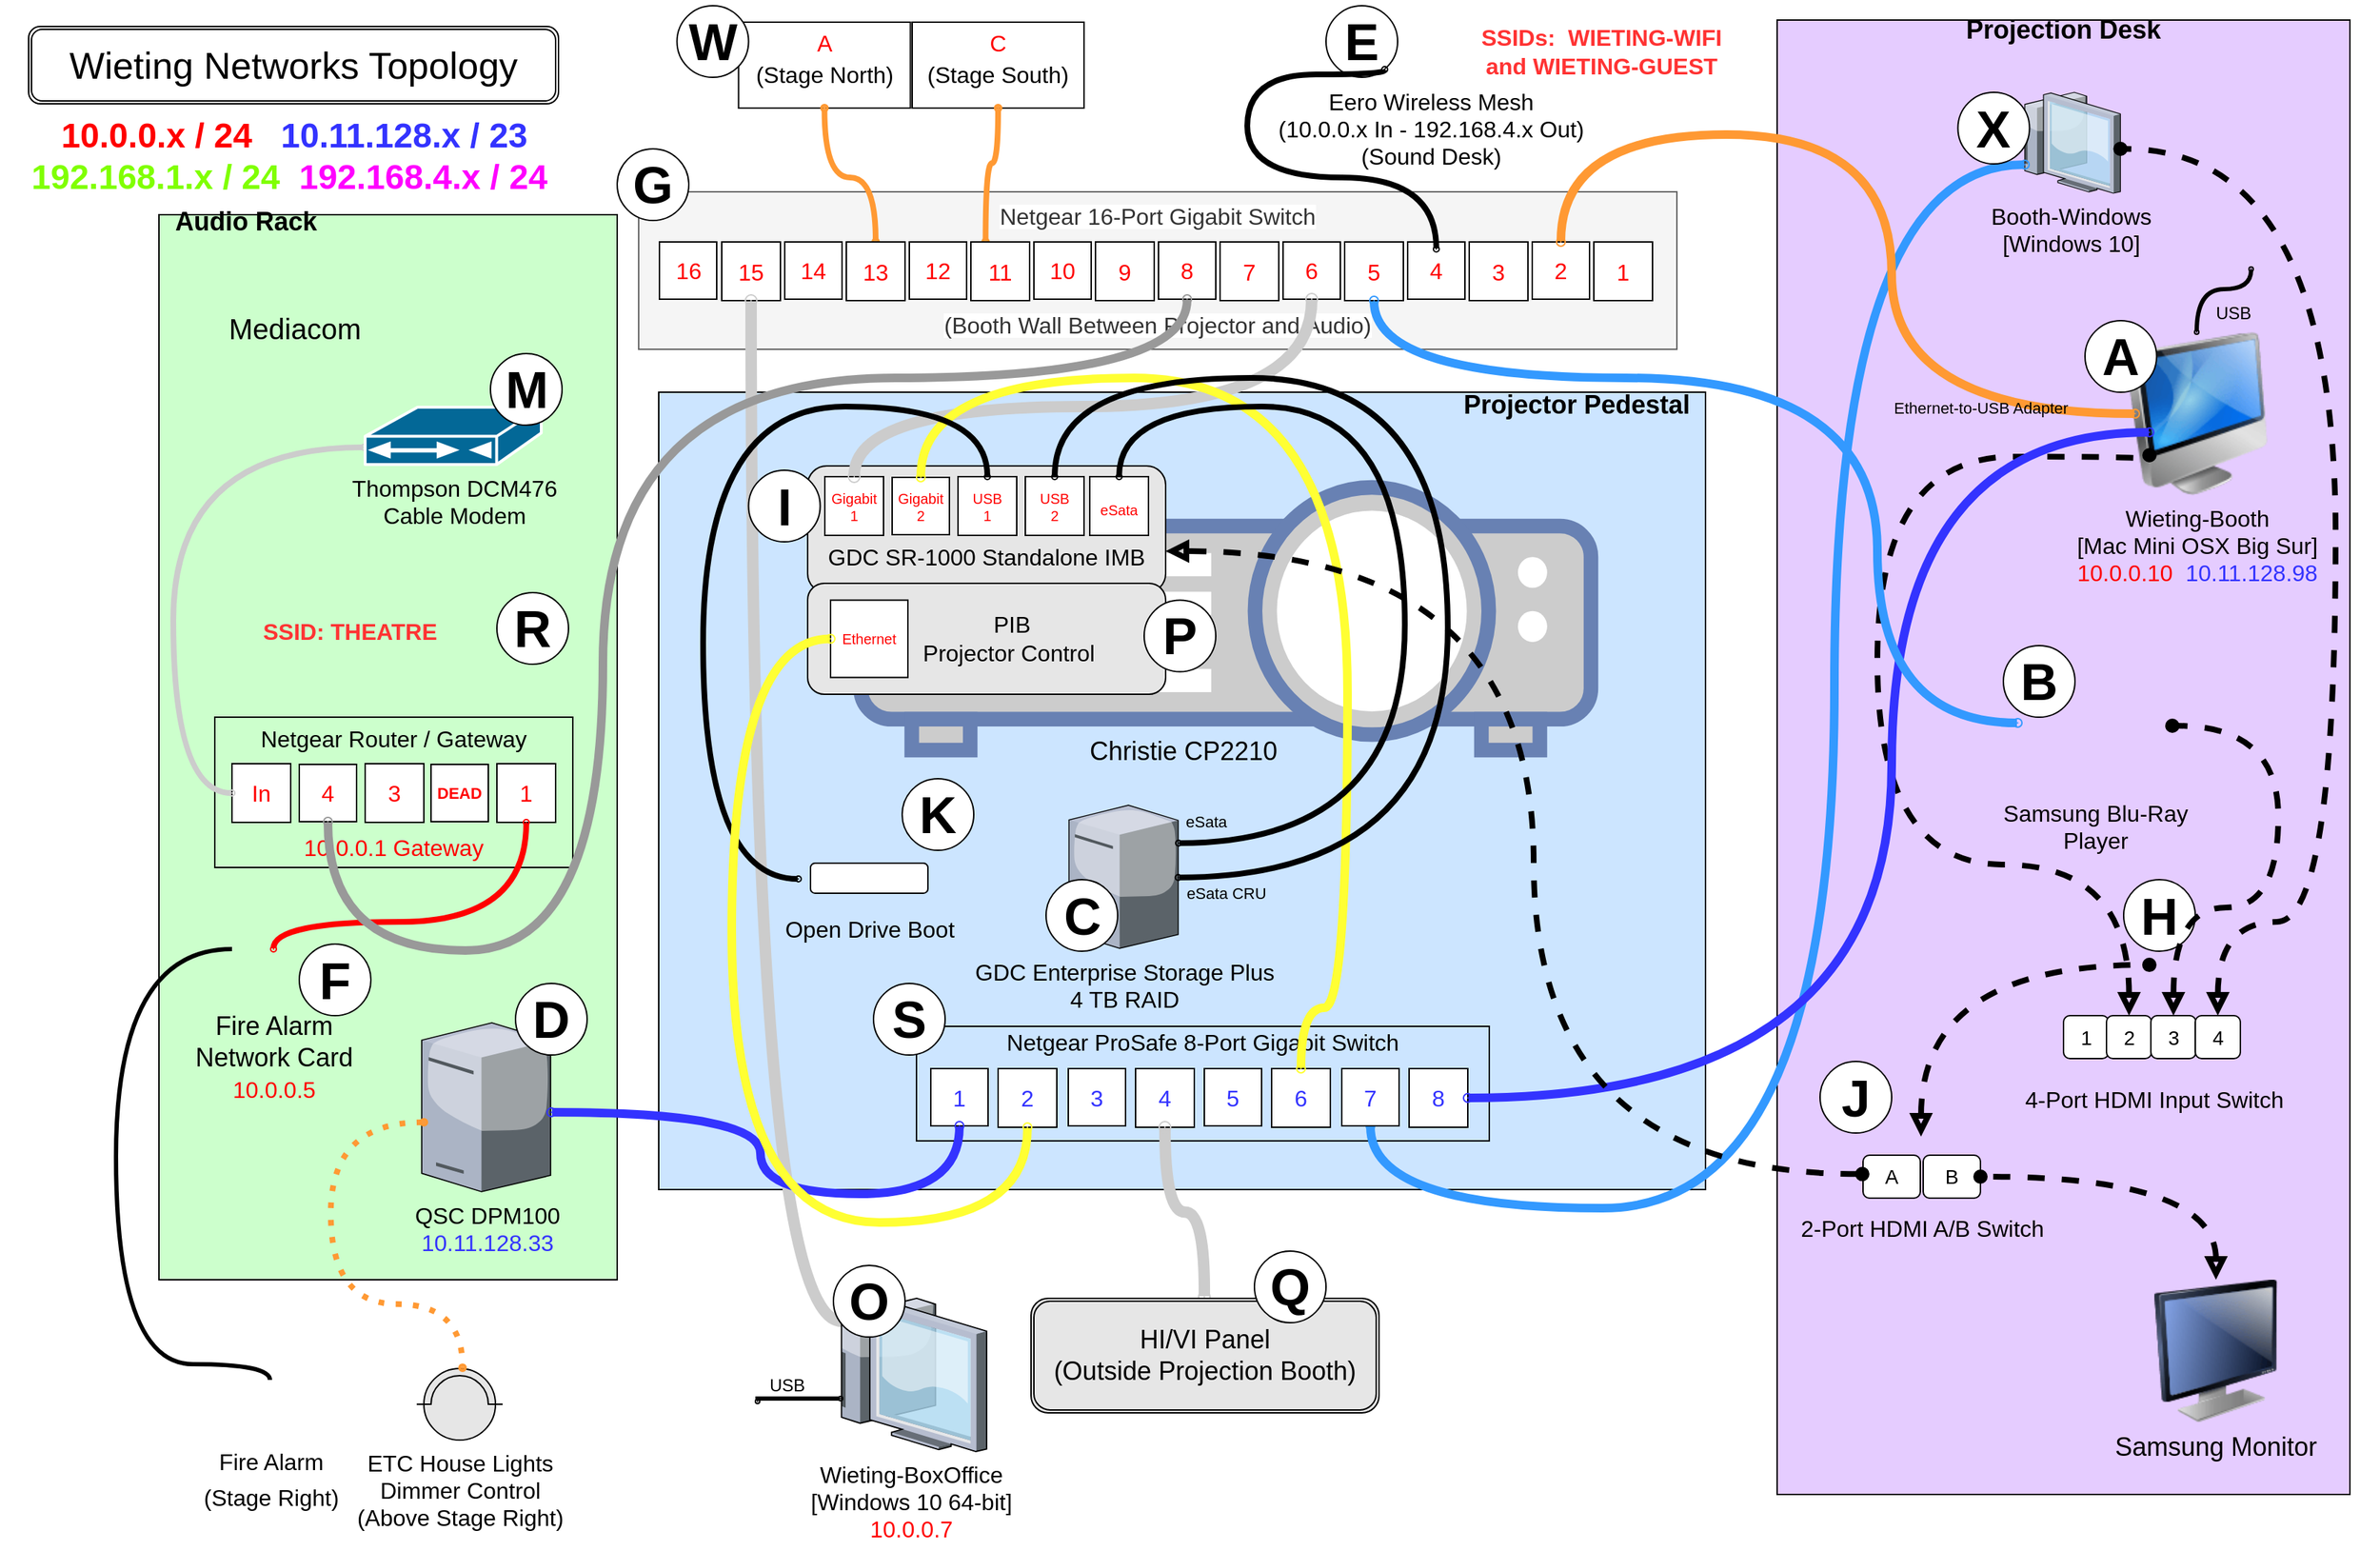 <mxfile version="12.4.2" type="device" pages="1"><diagram name="Page-1" id="822b0af5-4adb-64df-f703-e8dfc1f81529"><mxGraphModel dx="364" dy="279" grid="1" gridSize="10" guides="1" tooltips="1" connect="1" arrows="0" fold="1" page="1" pageScale="1" pageWidth="1700" pageHeight="1100" background="#ffffff" math="0" shadow="0"><root><mxCell id="0"/><mxCell id="1" parent="0"/><mxCell id="6fv-lt0f8RNaYXscr7Qo-129" value="&lt;font style=&quot;font-size: 18px&quot;&gt;&lt;b&gt;&amp;nbsp; Audio Rack&lt;br&gt;&lt;br&gt;&lt;br&gt;&lt;br&gt;&lt;br&gt;&lt;br&gt;&lt;br&gt;&lt;br&gt;&lt;br&gt;&lt;br&gt;&lt;br&gt;&lt;br&gt;&lt;br&gt;&lt;br&gt;&lt;br&gt;&lt;br&gt;&lt;br&gt;&lt;br&gt;&lt;br&gt;&lt;br&gt;&lt;br&gt;&lt;br&gt;&lt;br&gt;&lt;br&gt;&lt;br&gt;&lt;br&gt;&lt;br&gt;&lt;br&gt;&lt;br&gt;&lt;br&gt;&lt;br&gt;&lt;br&gt;&lt;br&gt;&lt;br&gt;&lt;/b&gt;&lt;/font&gt;&lt;div style=&quot;font-size: 18px&quot;&gt;&lt;br&gt;&lt;/div&gt;" style="rounded=0;whiteSpace=wrap;html=1;labelBackgroundColor=none;fillColor=#CCFFCC;align=left;" parent="1" vertex="1"><mxGeometry x="150" y="156" width="320" height="744" as="geometry"/></mxCell><mxCell id="6fv-lt0f8RNaYXscr7Qo-126" value="&lt;div&gt;&lt;b style=&quot;font-size: 18px&quot;&gt;Projection Desk&lt;/b&gt;&lt;/div&gt;&lt;div&gt;&lt;b style=&quot;font-size: 18px&quot;&gt;&lt;br&gt;&lt;/b&gt;&lt;/div&gt;&lt;div&gt;&lt;b style=&quot;font-size: 18px&quot;&gt;&lt;br&gt;&lt;/b&gt;&lt;/div&gt;&lt;div&gt;&lt;b style=&quot;font-size: 18px&quot;&gt;&lt;br&gt;&lt;/b&gt;&lt;/div&gt;&lt;div&gt;&lt;b style=&quot;font-size: 18px&quot;&gt;&lt;br&gt;&lt;/b&gt;&lt;/div&gt;&lt;div&gt;&lt;b style=&quot;font-size: 18px&quot;&gt;&lt;br&gt;&lt;/b&gt;&lt;/div&gt;&lt;div&gt;&lt;b style=&quot;font-size: 18px&quot;&gt;&lt;br&gt;&lt;/b&gt;&lt;/div&gt;&lt;div&gt;&lt;b style=&quot;font-size: 18px&quot;&gt;&lt;br&gt;&lt;/b&gt;&lt;/div&gt;&lt;div&gt;&lt;b style=&quot;font-size: 18px&quot;&gt;&lt;br&gt;&lt;/b&gt;&lt;/div&gt;&lt;div&gt;&lt;b style=&quot;font-size: 18px&quot;&gt;&lt;br&gt;&lt;/b&gt;&lt;/div&gt;&lt;div&gt;&lt;b style=&quot;font-size: 18px&quot;&gt;&lt;br&gt;&lt;/b&gt;&lt;/div&gt;&lt;div&gt;&lt;b style=&quot;font-size: 18px&quot;&gt;&lt;br&gt;&lt;/b&gt;&lt;/div&gt;&lt;div&gt;&lt;b style=&quot;font-size: 18px&quot;&gt;&lt;br&gt;&lt;/b&gt;&lt;/div&gt;&lt;div&gt;&lt;b style=&quot;font-size: 18px&quot;&gt;&lt;br&gt;&lt;/b&gt;&lt;/div&gt;&lt;div&gt;&lt;b style=&quot;font-size: 18px&quot;&gt;&lt;br&gt;&lt;/b&gt;&lt;/div&gt;&lt;div&gt;&lt;b style=&quot;font-size: 18px&quot;&gt;&lt;br&gt;&lt;/b&gt;&lt;/div&gt;&lt;div&gt;&lt;b style=&quot;font-size: 18px&quot;&gt;&lt;br&gt;&lt;/b&gt;&lt;/div&gt;&lt;div&gt;&lt;b style=&quot;font-size: 18px&quot;&gt;&lt;br&gt;&lt;/b&gt;&lt;/div&gt;&lt;div&gt;&lt;b style=&quot;font-size: 18px&quot;&gt;&lt;br&gt;&lt;/b&gt;&lt;/div&gt;&lt;div&gt;&lt;b style=&quot;font-size: 18px&quot;&gt;&lt;br&gt;&lt;/b&gt;&lt;/div&gt;&lt;div&gt;&lt;b style=&quot;font-size: 18px&quot;&gt;&lt;br&gt;&lt;/b&gt;&lt;/div&gt;&lt;div&gt;&lt;b style=&quot;font-size: 18px&quot;&gt;&lt;br&gt;&lt;/b&gt;&lt;/div&gt;&lt;div&gt;&lt;b style=&quot;font-size: 18px&quot;&gt;&lt;br&gt;&lt;/b&gt;&lt;/div&gt;&lt;div&gt;&lt;b style=&quot;font-size: 18px&quot;&gt;&lt;br&gt;&lt;/b&gt;&lt;/div&gt;&lt;div&gt;&lt;b style=&quot;font-size: 18px&quot;&gt;&lt;br&gt;&lt;/b&gt;&lt;/div&gt;&lt;div&gt;&lt;b style=&quot;font-size: 18px&quot;&gt;&lt;br&gt;&lt;/b&gt;&lt;/div&gt;&lt;div&gt;&lt;b style=&quot;font-size: 18px&quot;&gt;&lt;br&gt;&lt;/b&gt;&lt;/div&gt;&lt;div&gt;&lt;b style=&quot;font-size: 18px&quot;&gt;&lt;br&gt;&lt;/b&gt;&lt;/div&gt;&lt;div&gt;&lt;b style=&quot;font-size: 18px&quot;&gt;&lt;br&gt;&lt;/b&gt;&lt;/div&gt;&lt;div&gt;&lt;b style=&quot;font-size: 18px&quot;&gt;&lt;br&gt;&lt;/b&gt;&lt;/div&gt;&lt;div&gt;&lt;b style=&quot;font-size: 18px&quot;&gt;&lt;br&gt;&lt;/b&gt;&lt;/div&gt;&lt;div&gt;&lt;b style=&quot;font-size: 18px&quot;&gt;&lt;br&gt;&lt;/b&gt;&lt;/div&gt;&lt;div&gt;&lt;br&gt;&lt;/div&gt;&lt;div&gt;&lt;br&gt;&lt;/div&gt;&lt;div&gt;&lt;br&gt;&lt;/div&gt;&lt;div&gt;&lt;br&gt;&lt;/div&gt;&lt;div&gt;&lt;br&gt;&lt;/div&gt;&lt;div&gt;&lt;br&gt;&lt;/div&gt;&lt;div&gt;&lt;br&gt;&lt;/div&gt;&lt;div&gt;&lt;br&gt;&lt;/div&gt;&lt;div&gt;&lt;br&gt;&lt;/div&gt;&lt;div&gt;&lt;br&gt;&lt;/div&gt;&lt;div&gt;&lt;br&gt;&lt;/div&gt;&lt;div&gt;&lt;br&gt;&lt;/div&gt;&lt;div&gt;&lt;br&gt;&lt;/div&gt;&lt;div&gt;&lt;br&gt;&lt;/div&gt;&lt;div&gt;&lt;br&gt;&lt;/div&gt;&lt;div&gt;&lt;br&gt;&lt;/div&gt;&lt;div&gt;&lt;br&gt;&lt;/div&gt;&lt;div&gt;&lt;br&gt;&lt;/div&gt;&lt;div&gt;&lt;br&gt;&lt;/div&gt;&lt;div&gt;&lt;br&gt;&lt;/div&gt;&lt;div&gt;&lt;br&gt;&lt;/div&gt;&lt;div&gt;&lt;br&gt;&lt;/div&gt;&lt;div&gt;&lt;br&gt;&lt;/div&gt;&lt;div&gt;&lt;br&gt;&lt;/div&gt;" style="rounded=0;whiteSpace=wrap;html=1;fillColor=#E5CCFF;align=center;" parent="1" vertex="1"><mxGeometry x="1280" y="20" width="400" height="1030" as="geometry"/></mxCell><mxCell id="6fv-lt0f8RNaYXscr7Qo-125" value="&lt;font style=&quot;font-size: 18px&quot;&gt;&lt;b&gt;&amp;nbsp; &amp;nbsp; &amp;nbsp; &amp;nbsp; &amp;nbsp; &amp;nbsp; &amp;nbsp; &amp;nbsp; &amp;nbsp; &amp;nbsp; &amp;nbsp; &amp;nbsp; &amp;nbsp; &amp;nbsp; &amp;nbsp; &amp;nbsp; &amp;nbsp; &amp;nbsp; &amp;nbsp; &amp;nbsp; &amp;nbsp; &amp;nbsp; &amp;nbsp; &amp;nbsp; &amp;nbsp; &amp;nbsp; &amp;nbsp; &amp;nbsp; &amp;nbsp; &amp;nbsp; &amp;nbsp; &amp;nbsp; &amp;nbsp; &amp;nbsp; &amp;nbsp; &amp;nbsp; &amp;nbsp; &amp;nbsp; &amp;nbsp; &amp;nbsp; &amp;nbsp; &amp;nbsp; &amp;nbsp; &amp;nbsp; &amp;nbsp; &amp;nbsp; &amp;nbsp; &amp;nbsp; &amp;nbsp; &amp;nbsp; &amp;nbsp; &amp;nbsp; &amp;nbsp; &amp;nbsp; &amp;nbsp; &amp;nbsp; Projector Pedestal&lt;br&gt;&lt;br&gt;&lt;br&gt;&lt;br&gt;&lt;br&gt;&lt;br&gt;&lt;br&gt;&lt;br&gt;&lt;br&gt;&lt;br&gt;&lt;br&gt;&lt;br&gt;&lt;br&gt;&lt;br&gt;&lt;br&gt;&lt;br&gt;&lt;br&gt;&lt;br&gt;&lt;br&gt;&lt;br&gt;&lt;br&gt;&lt;br&gt;&lt;br&gt;&lt;br&gt;&lt;br&gt;&lt;/b&gt;&lt;br&gt;&lt;/font&gt;" style="rounded=0;whiteSpace=wrap;html=1;align=left;fillColor=#CCE5FF;" parent="1" vertex="1"><mxGeometry x="499" y="280" width="731" height="557" as="geometry"/></mxCell><mxCell id="4" value="&lt;div&gt;Booth-Windows&lt;/div&gt;&lt;div&gt;[Windows 10]&lt;/div&gt;&lt;div&gt;&lt;br&gt;&lt;/div&gt;" style="verticalLabelPosition=bottom;aspect=fixed;html=1;verticalAlign=top;strokeColor=none;shape=mxgraph.citrix.thin_client;fontSize=16;" parent="1" vertex="1"><mxGeometry x="1449.25" y="70.5" width="70.5" height="70.5" as="geometry"/></mxCell><mxCell id="11" value="GDC Enterprise Storage Plus&lt;br&gt;4 TB RAID&lt;br&gt;&lt;div&gt;&lt;br&gt;&lt;/div&gt;" style="verticalLabelPosition=bottom;aspect=fixed;html=1;verticalAlign=top;strokeColor=none;shape=mxgraph.citrix.tower_server;fontSize=16;" parent="1" vertex="1"><mxGeometry x="785.5" y="568.5" width="76.27" height="100" as="geometry"/></mxCell><mxCell id="13" value="&lt;span&gt;QSC DPM100&lt;br&gt;&lt;/span&gt;&lt;div&gt;&lt;div&gt;&lt;font color=&quot;#3333ff&quot;&gt;10.11.128.33&lt;/font&gt;&lt;/div&gt;&lt;/div&gt;" style="verticalLabelPosition=bottom;aspect=fixed;html=1;verticalAlign=top;strokeColor=none;shape=mxgraph.citrix.tower_server;fontSize=16;" parent="1" vertex="1"><mxGeometry x="333.5" y="720.5" width="90" height="118" as="geometry"/></mxCell><mxCell id="15" value="&lt;font color=&quot;#000000&quot; style=&quot;font-size: 18px;&quot;&gt;Christie CP2210&amp;nbsp; &amp;nbsp; &amp;nbsp; &amp;nbsp; &amp;nbsp; &amp;nbsp;&amp;nbsp;&lt;br style=&quot;font-size: 18px;&quot;&gt;&lt;/font&gt;" style="fontColor=#0066CC;verticalAlign=top;verticalLabelPosition=bottom;labelPosition=center;align=center;html=1;fillColor=#CCCCCC;strokeColor=#6881B3;gradientColor=none;gradientDirection=north;strokeWidth=2;shape=mxgraph.networks.video_projector;spacing=-14;fontSize=18;" parent="1" vertex="1"><mxGeometry x="640" y="346.5" width="510" height="183.5" as="geometry"/></mxCell><mxCell id="16" value="Wieting-Booth&lt;div&gt;[Mac Mini OSX Big Sur]&lt;/div&gt;&lt;div&gt;&lt;font color=&quot;#ff0000&quot;&gt;10.0.0.10 &amp;nbsp;&lt;/font&gt;&lt;font color=&quot;#3333ff&quot;&gt;10.11.128.98&lt;/font&gt;&lt;/div&gt;" style="image;html=1;labelBackgroundColor=none;image=img/lib/clip_art/computers/iMac_128x128.png;fontSize=16;" parent="1" vertex="1"><mxGeometry x="1488" y="238" width="170" height="114" as="geometry"/></mxCell><mxCell id="19" value="&lt;span style=&quot;background-color: rgb(255 , 255 , 255)&quot;&gt;Netgear 16-Port Gigabit Switch&lt;/span&gt;&lt;div&gt;&lt;span style=&quot;background-color: rgb(255 , 255 , 255)&quot;&gt;&lt;br&gt;&lt;/span&gt;&lt;/div&gt;&lt;div&gt;&lt;span style=&quot;background-color: rgb(255 , 255 , 255)&quot;&gt;&lt;br&gt;&lt;/span&gt;&lt;/div&gt;&lt;div&gt;&lt;span style=&quot;background-color: rgb(255 , 255 , 255)&quot;&gt;&lt;br&gt;&lt;/span&gt;&lt;/div&gt;&lt;div&gt;&lt;span style=&quot;background-color: rgb(255 , 255 , 255)&quot;&gt;(Booth Wall Between Projector and Audio)&lt;/span&gt;&lt;br&gt;&lt;/div&gt;" style="rounded=0;whiteSpace=wrap;html=1;fontSize=16;fillColor=#f5f5f5;strokeColor=#666666;fontColor=#333333;" parent="1" vertex="1"><mxGeometry x="485" y="140" width="725" height="110" as="geometry"/></mxCell><mxCell id="20" value="16" style="whiteSpace=wrap;html=1;aspect=fixed;fontSize=16;fontColor=#FF0000;" parent="1" vertex="1"><mxGeometry x="499.5" y="175" width="40" height="40" as="geometry"/></mxCell><mxCell id="21" value="15" style="whiteSpace=wrap;html=1;aspect=fixed;fontSize=16;fontColor=#FF0000;" parent="1" vertex="1"><mxGeometry x="543" y="175.0" width="41" height="41" as="geometry"/></mxCell><mxCell id="22" style="edgeStyle=orthogonalEdgeStyle;rounded=0;html=1;exitX=0.5;exitY=1;entryX=0.5;entryY=1;jettySize=auto;orthogonalLoop=1;fontSize=16;fontColor=#FF0000;" parent="1" source="21" target="21" edge="1"><mxGeometry relative="1" as="geometry"/></mxCell><mxCell id="25" style="edgeStyle=orthogonalEdgeStyle;rounded=0;html=1;exitX=0.5;exitY=1;entryX=0.5;entryY=1;jettySize=auto;orthogonalLoop=1;fontSize=16;fontColor=#FF0000;" parent="1" source="24" target="24" edge="1"><mxGeometry relative="1" as="geometry"/></mxCell><mxCell id="119" style="edgeStyle=orthogonalEdgeStyle;curved=1;rounded=0;html=1;exitX=0.5;exitY=1;entryX=0.645;entryY=0.14;entryPerimeter=0;startArrow=oval;startFill=1;startSize=1;endArrow=oval;endFill=1;endSize=1;jettySize=auto;orthogonalLoop=1;strokeWidth=8;fontSize=26;fontColor=#FF0000;exitDx=0;exitDy=0;entryDx=0;entryDy=0;strokeColor=#CCCCCC;" parent="1" source="21" target="78" edge="1"><mxGeometry relative="1" as="geometry"><Array as="points"><mxPoint x="564" y="929"/></Array></mxGeometry></mxCell><mxCell id="28" style="edgeStyle=orthogonalEdgeStyle;rounded=0;html=1;exitX=0.5;exitY=1;entryX=0.5;entryY=1;jettySize=auto;orthogonalLoop=1;fontSize=16;fontColor=#FF0000;" parent="1" source="27" target="27" edge="1"><mxGeometry relative="1" as="geometry"/></mxCell><mxCell id="29" value="10" style="whiteSpace=wrap;html=1;aspect=fixed;fontSize=16;fontColor=#FF0000;" parent="1" vertex="1"><mxGeometry x="761" y="175.0" width="40" height="40" as="geometry"/></mxCell><mxCell id="31" style="edgeStyle=orthogonalEdgeStyle;rounded=0;html=1;exitX=0.5;exitY=1;entryX=0.5;entryY=1;jettySize=auto;orthogonalLoop=1;fontSize=16;fontColor=#FF0000;" parent="1" source="30" target="30" edge="1"><mxGeometry relative="1" as="geometry"/></mxCell><mxCell id="32" value="&lt;br&gt;Netgear ProSafe 8-Port Gigabit Switch&lt;div&gt;&lt;br&gt;&lt;/div&gt;&lt;div&gt;&lt;br&gt;&lt;/div&gt;&lt;div&gt;&lt;br&gt;&lt;/div&gt;&lt;div&gt;&lt;br&gt;&lt;/div&gt;" style="rounded=0;whiteSpace=wrap;html=1;fontSize=16;fillColor=none;" parent="1" vertex="1"><mxGeometry x="679" y="723" width="400" height="80" as="geometry"/></mxCell><mxCell id="33" value="1" style="whiteSpace=wrap;html=1;aspect=fixed;fontSize=16;fontColor=#3333FF;" parent="1" vertex="1"><mxGeometry x="689" y="752.5" width="40" height="40" as="geometry"/></mxCell><mxCell id="34" value="2" style="whiteSpace=wrap;html=1;aspect=fixed;fontSize=16;fontColor=#3333FF;" parent="1" vertex="1"><mxGeometry x="736" y="752.5" width="41" height="41" as="geometry"/></mxCell><mxCell id="35" style="edgeStyle=orthogonalEdgeStyle;rounded=0;html=1;exitX=0.5;exitY=1;entryX=0.5;entryY=1;jettySize=auto;orthogonalLoop=1;fontSize=16;fontColor=#3333FF;" parent="1" source="34" target="34" edge="1"><mxGeometry relative="1" as="geometry"/></mxCell><mxCell id="113" style="edgeStyle=orthogonalEdgeStyle;rounded=0;jumpStyle=gap;jumpSize=7;html=1;exitX=0.5;exitY=1;startArrow=oval;startFill=1;startSize=1;endArrow=oval;endFill=1;endSize=1;jettySize=auto;orthogonalLoop=1;strokeWidth=6;fontSize=26;fontColor=#FF0000;exitDx=0;exitDy=0;strokeColor=#3399FF;entryX=0.053;entryY=0.716;entryDx=0;entryDy=0;entryPerimeter=0;curved=1;" parent="1" source="42" target="4" edge="1"><mxGeometry relative="1" as="geometry"><Array as="points"><mxPoint x="996" y="850"/><mxPoint x="1320" y="850"/><mxPoint x="1320" y="121"/></Array><mxPoint x="1260" y="910" as="targetPoint"/></mxGeometry></mxCell><mxCell id="36" value="3" style="whiteSpace=wrap;html=1;aspect=fixed;fontSize=16;fontColor=#3333FF;" parent="1" vertex="1"><mxGeometry x="785" y="752.5" width="40" height="40" as="geometry"/></mxCell><mxCell id="37" value="4" style="whiteSpace=wrap;html=1;aspect=fixed;fontSize=16;fontColor=#3333FF;" parent="1" vertex="1"><mxGeometry x="832" y="752.5" width="41" height="41" as="geometry"/></mxCell><mxCell id="38" style="edgeStyle=orthogonalEdgeStyle;rounded=0;html=1;exitX=0.5;exitY=1;entryX=0.5;entryY=1;jettySize=auto;orthogonalLoop=1;fontSize=16;fontColor=#3333FF;" parent="1" source="37" target="37" edge="1"><mxGeometry relative="1" as="geometry"/></mxCell><mxCell id="39" value="5" style="whiteSpace=wrap;html=1;aspect=fixed;fontSize=16;fontColor=#3333FF;" parent="1" vertex="1"><mxGeometry x="880" y="752.5" width="40" height="40" as="geometry"/></mxCell><mxCell id="40" value="6" style="whiteSpace=wrap;html=1;aspect=fixed;fontSize=16;fontColor=#3333FF;" parent="1" vertex="1"><mxGeometry x="927" y="752.5" width="41" height="41" as="geometry"/></mxCell><mxCell id="41" style="edgeStyle=orthogonalEdgeStyle;rounded=0;html=1;exitX=0.5;exitY=1;entryX=0.5;entryY=1;jettySize=auto;orthogonalLoop=1;fontSize=16;fontColor=#3333FF;" parent="1" source="40" target="40" edge="1"><mxGeometry relative="1" as="geometry"/></mxCell><mxCell id="42" value="7" style="whiteSpace=wrap;html=1;aspect=fixed;fontSize=16;fontColor=#3333FF;" parent="1" vertex="1"><mxGeometry x="976" y="752.5" width="40" height="40" as="geometry"/></mxCell><mxCell id="43" value="8" style="whiteSpace=wrap;html=1;aspect=fixed;fontSize=16;fontColor=#3333FF;" parent="1" vertex="1"><mxGeometry x="1023" y="752.5" width="41" height="41" as="geometry"/></mxCell><mxCell id="44" style="edgeStyle=orthogonalEdgeStyle;rounded=0;html=1;exitX=0.5;exitY=1;entryX=0.5;entryY=1;jettySize=auto;orthogonalLoop=1;fontSize=16;fontColor=#3333FF;" parent="1" source="43" target="43" edge="1"><mxGeometry relative="1" as="geometry"/></mxCell><mxCell id="111" style="edgeStyle=orthogonalEdgeStyle;curved=1;rounded=0;jumpStyle=gap;jumpSize=7;html=1;exitX=1.006;exitY=0.53;startArrow=oval;startFill=1;startSize=1;endArrow=oval;endFill=1;endSize=1;jettySize=auto;orthogonalLoop=1;strokeColor=#3333FF;strokeWidth=6;fontSize=26;fontColor=#FF0000;exitDx=0;exitDy=0;exitPerimeter=0;entryX=0.5;entryY=1;entryDx=0;entryDy=0;" parent="1" source="13" target="33" edge="1"><mxGeometry relative="1" as="geometry"><Array as="points"><mxPoint x="570" y="783"/><mxPoint x="570" y="840"/><mxPoint x="709" y="840"/></Array><mxPoint x="890" y="769" as="targetPoint"/></mxGeometry></mxCell><mxCell id="73" value="" style="shape=image;html=1;verticalAlign=top;verticalLabelPosition=bottom;labelBackgroundColor=#ffffff;imageAspect=0;aspect=fixed;image=https://cdn3.iconfinder.com/data/icons/iconic-1/32/bolt-128.png;fontSize=16;rotation=90;" parent="1" vertex="1"><mxGeometry x="272" y="250" width="53" height="53" as="geometry"/></mxCell><mxCell id="75" value="Mediacom" style="text;html=1;strokeColor=none;fillColor=none;align=center;verticalAlign=middle;whiteSpace=wrap;rounded=0;fontSize=20;" parent="1" vertex="1"><mxGeometry x="196" y="216" width="98" height="37" as="geometry"/></mxCell><mxCell id="76" value="Wieting Networks Topology" style="shape=ext;double=1;rounded=1;whiteSpace=wrap;html=1;fontSize=26;" parent="1" vertex="1"><mxGeometry x="59" y="24.5" width="370" height="54" as="geometry"/></mxCell><mxCell id="77" value="&lt;font color=&quot;#ff0000&quot;&gt;10.0.0.x / 24&amp;nbsp; &amp;nbsp;&lt;/font&gt;&lt;span style=&quot;color: rgb(51 , 51 , 255)&quot;&gt;10.11.128.x / 23&lt;br&gt;&lt;/span&gt;&lt;font color=&quot;#80ff00&quot;&gt;192.168.1.x / 24&lt;/font&gt;&lt;font color=&quot;#ff0000&quot;&gt;&amp;nbsp; &lt;/font&gt;&lt;font color=&quot;#ff00ff&quot;&gt;192.168.4.x / 24&lt;/font&gt;&lt;font color=&quot;#ff0000&quot;&gt;&amp;nbsp;&lt;br&gt;&lt;/font&gt;" style="text;strokeColor=none;fillColor=none;html=1;fontSize=24;fontStyle=1;verticalAlign=middle;align=center;" parent="1" vertex="1"><mxGeometry x="39" y="95" width="410" height="40" as="geometry"/></mxCell><mxCell id="78" value="&lt;div&gt;Wieting-BoxOffice&lt;/div&gt;&lt;div&gt;[Windows 10 64-bit]&lt;/div&gt;&lt;div&gt;&lt;font color=&quot;#ff0000&quot; style=&quot;font-size: 16px&quot;&gt;10.0.0.7&lt;/font&gt;&lt;/div&gt;" style="verticalLabelPosition=bottom;aspect=fixed;html=1;verticalAlign=top;strokeColor=none;shape=mxgraph.citrix.thin_client;fontSize=16;" parent="1" vertex="1"><mxGeometry x="621" y="913" width="107" height="107" as="geometry"/></mxCell><mxCell id="79" value="" style="shape=image;html=1;verticalAlign=top;verticalLabelPosition=bottom;labelBackgroundColor=#ffffff;imageAspect=0;aspect=fixed;image=https://cdn2.iconfinder.com/data/icons/pittogrammi/142/07-128.png;fontSize=26;fontColor=#FF0000;" parent="1" vertex="1"><mxGeometry x="473.75" y="940" width="94" height="94" as="geometry"/></mxCell><mxCell id="80" value="&lt;font color=&quot;#000000&quot;&gt;&lt;span style=&quot;font-size: 16px&quot;&gt;Open Drive Boot&lt;/span&gt;&lt;/font&gt;" style="shape=image;html=1;verticalAlign=top;verticalLabelPosition=bottom;labelBackgroundColor=none;imageAspect=0;aspect=fixed;image=https://cdn1.iconfinder.com/data/icons/Momentum_MatteEntireSet/32/network-hub.png;fontSize=26;fontColor=#FF0000;spacingTop=-15;" parent="1" vertex="1"><mxGeometry x="596.5" y="545.76" width="99" height="99" as="geometry"/></mxCell><mxCell id="81" style="edgeStyle=orthogonalEdgeStyle;rounded=0;html=1;exitX=0.5;exitY=1;entryX=0.5;entryY=1;jettySize=auto;orthogonalLoop=1;fontSize=26;fontColor=#FF0000;" parent="1" source="80" target="80" edge="1"><mxGeometry relative="1" as="geometry"/></mxCell><mxCell id="86" value="&lt;font style=&quot;font-size: 16px&quot;&gt;A&lt;/font&gt;&lt;div style=&quot;font-size: 16px&quot;&gt;&lt;font color=&quot;#000000&quot; style=&quot;font-size: 16px&quot;&gt;(Stage North)&lt;br&gt;&lt;br&gt;&lt;/font&gt;&lt;/div&gt;" style="rounded=0;whiteSpace=wrap;html=1;fontSize=26;fontColor=#FF0000;" parent="1" vertex="1"><mxGeometry x="554.75" y="21.5" width="120" height="60" as="geometry"/></mxCell><mxCell id="88" value="&lt;span style=&quot;font-size: 16px&quot;&gt;C&lt;/span&gt;&lt;br&gt;&lt;div style=&quot;font-size: 16px&quot;&gt;&lt;font color=&quot;#000000&quot; style=&quot;font-size: 16px&quot;&gt;(Stage South)&lt;br&gt;&lt;br&gt;&lt;/font&gt;&lt;/div&gt;" style="rounded=0;whiteSpace=wrap;html=1;fontSize=26;fontColor=#FF0000;" parent="1" vertex="1"><mxGeometry x="676" y="21.5" width="120" height="60" as="geometry"/></mxCell><mxCell id="97" style="edgeStyle=orthogonalEdgeStyle;curved=1;rounded=0;html=1;entryX=0.5;entryY=0;jettySize=auto;orthogonalLoop=1;fontSize=26;fontColor=#FF0000;strokeWidth=4;startArrow=oval;startFill=1;endArrow=oval;endFill=1;endSize=2;startSize=2;exitX=0.5;exitY=1;entryDx=0;entryDy=0;strokeColor=#FF9933;" parent="1" source="86" target="24" edge="1"><mxGeometry relative="1" as="geometry"><mxPoint x="200" y="730" as="sourcePoint"/><Array as="points"><mxPoint x="615" y="130"/><mxPoint x="651" y="130"/></Array></mxGeometry></mxCell><mxCell id="58" value="&lt;div&gt;Netgear Router / Gateway&lt;br&gt;&lt;br&gt;&lt;/div&gt;&lt;div&gt;&lt;br&gt;&lt;/div&gt;&lt;div&gt;&lt;br&gt;&lt;/div&gt;&lt;div&gt;&lt;font color=&quot;#ff0000&quot;&gt;10.0.0.1 Gateway&lt;/font&gt;&lt;/div&gt;" style="rounded=0;whiteSpace=wrap;html=1;fontSize=16;fillColor=none;" parent="1" vertex="1"><mxGeometry x="189" y="507" width="250" height="105" as="geometry"/></mxCell><mxCell id="61" style="edgeStyle=orthogonalEdgeStyle;rounded=0;html=1;exitX=0.5;exitY=1;entryX=0.5;entryY=1;jettySize=auto;orthogonalLoop=1;fontSize=16;fontColor=#FF0000;" parent="1" edge="1"><mxGeometry relative="1" as="geometry"><mxPoint x="288.143" y="580.143" as="sourcePoint"/><mxPoint x="288.143" y="580.143" as="targetPoint"/></mxGeometry></mxCell><mxCell id="63" value="In" style="whiteSpace=wrap;html=1;aspect=fixed;fontSize=16;fontColor=#FF0000;" parent="1" vertex="1"><mxGeometry x="201" y="539.5" width="41" height="41" as="geometry"/></mxCell><mxCell id="64" style="edgeStyle=orthogonalEdgeStyle;rounded=0;html=1;exitX=0.5;exitY=1;entryX=0.5;entryY=1;jettySize=auto;orthogonalLoop=1;fontSize=16;fontColor=#FF0000;" parent="1" source="63" target="63" edge="1"><mxGeometry relative="1" as="geometry"/></mxCell><mxCell id="65" value="4" style="whiteSpace=wrap;html=1;aspect=fixed;fontSize=16;fontColor=#FF0000;" parent="1" vertex="1"><mxGeometry x="248" y="540" width="40" height="40" as="geometry"/></mxCell><mxCell id="66" value="3" style="whiteSpace=wrap;html=1;aspect=fixed;fontSize=16;fontColor=#FF0000;" parent="1" vertex="1"><mxGeometry x="294" y="539.5" width="41" height="41" as="geometry"/></mxCell><mxCell id="67" style="edgeStyle=orthogonalEdgeStyle;rounded=0;html=1;exitX=0.5;exitY=1;entryX=0.5;entryY=1;jettySize=auto;orthogonalLoop=1;fontSize=16;fontColor=#FF0000;" parent="1" source="66" target="66" edge="1"><mxGeometry relative="1" as="geometry"/></mxCell><mxCell id="68" value="DEAD" style="whiteSpace=wrap;html=1;aspect=fixed;fontSize=11;fontColor=#FF0000;fontStyle=1" parent="1" vertex="1"><mxGeometry x="340" y="540" width="40" height="40" as="geometry"/></mxCell><mxCell id="69" value="1" style="whiteSpace=wrap;html=1;aspect=fixed;fontSize=16;fontColor=#FF0000;" parent="1" vertex="1"><mxGeometry x="386" y="539.5" width="41" height="41" as="geometry"/></mxCell><mxCell id="70" style="edgeStyle=orthogonalEdgeStyle;rounded=0;html=1;exitX=0.5;exitY=1;entryX=0.5;entryY=1;jettySize=auto;orthogonalLoop=1;fontSize=16;fontColor=#FF0000;" parent="1" source="69" target="69" edge="1"><mxGeometry relative="1" as="geometry"/></mxCell><mxCell id="104" style="edgeStyle=orthogonalEdgeStyle;curved=1;rounded=0;html=1;startArrow=oval;startFill=1;startSize=1;endArrow=oval;endFill=1;endSize=1;jettySize=auto;orthogonalLoop=1;strokeColor=#FF0000;strokeWidth=4;fontSize=26;fontColor=#FF0000;entryX=0.5;entryY=1;entryDx=0;entryDy=0;exitX=0.5;exitY=0.5;exitDx=0;exitDy=0;exitPerimeter=0;" parent="1" source="103" target="69" edge="1"><mxGeometry relative="1" as="geometry"><Array as="points"><mxPoint x="230" y="650"/><mxPoint x="407" y="650"/></Array><mxPoint x="344" y="580" as="targetPoint"/></mxGeometry></mxCell><mxCell id="71" value="" style="shape=image;html=1;verticalAlign=top;verticalLabelPosition=bottom;labelBackgroundColor=#ffffff;imageAspect=0;aspect=fixed;image=https://cdn1.iconfinder.com/data/icons/technology-and-hardware-2/200/vector_66_16-128.png;fontSize=16;" parent="1" vertex="1"><mxGeometry x="280" y="391" width="128" height="128" as="geometry"/></mxCell><mxCell id="101" style="edgeStyle=orthogonalEdgeStyle;curved=1;rounded=0;html=1;jettySize=auto;orthogonalLoop=1;fontSize=26;fontColor=#FF0000;strokeWidth=4;startArrow=oval;startFill=1;endArrow=oval;endFill=1;endSize=2;startSize=2;exitX=0.25;exitY=0;entryX=0.5;entryY=1;entryDx=0;entryDy=0;exitDx=0;exitDy=0;strokeColor=#FF9933;" parent="1" source="27" target="88" edge="1"><mxGeometry relative="1" as="geometry"><mxPoint x="258" y="545" as="sourcePoint"/><mxPoint x="290" y="670" as="targetPoint"/><Array as="points"><mxPoint x="727" y="120"/><mxPoint x="736" y="120"/></Array></mxGeometry></mxCell><mxCell id="6fv-lt0f8RNaYXscr7Qo-133" style="edgeStyle=orthogonalEdgeStyle;orthogonalLoop=1;jettySize=auto;html=1;exitX=0;exitY=0.5;exitDx=0;exitDy=0;labelBackgroundColor=none;strokeWidth=3;endArrow=none;endFill=0;curved=1;entryX=0.5;entryY=0.471;entryDx=0;entryDy=0;entryPerimeter=0;" parent="1" source="103" target="6fv-lt0f8RNaYXscr7Qo-131" edge="1"><mxGeometry relative="1" as="geometry"><Array as="points"><mxPoint x="120" y="669"/><mxPoint x="120" y="959"/><mxPoint x="228" y="959"/></Array></mxGeometry></mxCell><mxCell id="103" value="&lt;p style=&quot;line-height: 80%&quot;&gt;&lt;font style=&quot;font-size: 18px ; line-height: 100%&quot; color=&quot;#000000&quot;&gt;&lt;font style=&quot;font-size: 18px&quot;&gt;&lt;br&gt;&lt;/font&gt;&lt;/font&gt;&lt;/p&gt;&lt;p style=&quot;line-height: 80%&quot;&gt;&lt;font style=&quot;font-size: 18px ; line-height: 100%&quot; color=&quot;#000000&quot;&gt;&lt;font style=&quot;font-size: 18px&quot;&gt;Fire Alarm&lt;br&gt;&lt;/font&gt;Network Card&lt;br&gt;&lt;/font&gt;&lt;span style=&quot;font-size: 16px&quot;&gt;10.0.0.5&lt;/span&gt;&lt;/p&gt;&lt;p&gt;&lt;/p&gt;" style="shape=image;html=1;verticalAlign=middle;verticalLabelPosition=bottom;labelBackgroundColor=none;imageAspect=0;aspect=fixed;image=https://cdn1.iconfinder.com/data/icons/Momentum_MatteEntireSet/32/network-hub.png;fontSize=26;fontColor=#FF0000;spacing=-7;spacingTop=-15;" parent="1" vertex="1"><mxGeometry x="201" y="640" width="58" height="58" as="geometry"/></mxCell><mxCell id="106" style="edgeStyle=orthogonalEdgeStyle;curved=1;rounded=0;html=1;exitX=-0.008;exitY=0.7;exitPerimeter=0;startArrow=oval;startFill=1;startSize=1;endArrow=oval;endFill=1;endSize=1;jettySize=auto;orthogonalLoop=1;strokeWidth=4;fontSize=26;fontColor=#FF0000;strokeColor=#CCCCCC;entryX=0;entryY=0.5;entryDx=0;entryDy=0;exitDx=0;exitDy=0;" parent="1" source="72" target="63" edge="1"><mxGeometry relative="1" as="geometry"><Array as="points"><mxPoint x="160" y="319"/><mxPoint x="160" y="560"/></Array><mxPoint x="129" y="580" as="targetPoint"/></mxGeometry></mxCell><mxCell id="72" value="Thompson DCM476&lt;div&gt;Cable Modem&lt;/div&gt;" style="shape=mxgraph.cisco.modems_and_phones.cable_modem;html=1;dashed=0;fillColor=#036897;strokeColor=#ffffff;strokeWidth=2;verticalLabelPosition=bottom;verticalAlign=top;fontSize=16;labelBackgroundColor=none;" parent="1" vertex="1"><mxGeometry x="294" y="290.5" width="123" height="40" as="geometry"/></mxCell><mxCell id="17" value="Samsung Blu-Ray&lt;br&gt;Player" style="shape=image;html=1;verticalAlign=top;verticalLabelPosition=bottom;labelBackgroundColor=none;imageAspect=0;aspect=fixed;image=https://cdn2.iconfinder.com/data/icons/Radium_Neue_PNGs/128/BLURAY.png;fontSize=16;spacing=0;spacingTop=-5;" parent="1" vertex="1"><mxGeometry x="1448" y="457" width="108" height="108" as="geometry"/></mxCell><mxCell id="125" value="&lt;font color=&quot;#000000&quot; style=&quot;font-size: 12px;&quot;&gt;&lt;span style=&quot;font-size: 12px;&quot;&gt;USB&amp;nbsp;&lt;/span&gt;&lt;/font&gt;" style="edgeStyle=orthogonalEdgeStyle;rounded=0;html=1;startArrow=oval;startFill=1;startSize=1;endArrow=oval;endFill=1;endSize=1;jettySize=auto;orthogonalLoop=1;strokeColor=#000000;strokeWidth=3;fontSize=12;fontColor=#FF0000;entryX=0.047;entryY=0.673;entryPerimeter=0;labelBackgroundColor=none;exitX=1;exitY=0.5;exitDx=0;exitDy=0;spacingTop=-9;" parent="1" edge="1"><mxGeometry x="-0.2" y="5" relative="1" as="geometry"><mxPoint x="568" y="985" as="sourcePoint"/><mxPoint x="626" y="983" as="targetPoint"/><Array as="points"><mxPoint x="568" y="983"/></Array><mxPoint as="offset"/></mxGeometry></mxCell><mxCell id="Uc2GpxPDQ8Em2WzF4MfJ-125" value="8" style="whiteSpace=wrap;html=1;aspect=fixed;fontSize=16;fontColor=#FF0000;" parent="1" vertex="1"><mxGeometry x="848" y="175" width="40" height="40" as="geometry"/></mxCell><mxCell id="Uc2GpxPDQ8Em2WzF4MfJ-126" value="7" style="whiteSpace=wrap;html=1;aspect=fixed;fontSize=16;fontColor=#FF0000;" parent="1" vertex="1"><mxGeometry x="891" y="175.0" width="41" height="41" as="geometry"/></mxCell><mxCell id="Uc2GpxPDQ8Em2WzF4MfJ-127" style="edgeStyle=orthogonalEdgeStyle;rounded=0;html=1;exitX=0.5;exitY=1;entryX=0.5;entryY=1;jettySize=auto;orthogonalLoop=1;fontSize=16;fontColor=#FF0000;" parent="1" source="Uc2GpxPDQ8Em2WzF4MfJ-126" target="Uc2GpxPDQ8Em2WzF4MfJ-126" edge="1"><mxGeometry relative="1" as="geometry"/></mxCell><mxCell id="Uc2GpxPDQ8Em2WzF4MfJ-128" value="6" style="whiteSpace=wrap;html=1;aspect=fixed;fontSize=16;fontColor=#FF0000;" parent="1" vertex="1"><mxGeometry x="935" y="175.0" width="40" height="40" as="geometry"/></mxCell><mxCell id="Uc2GpxPDQ8Em2WzF4MfJ-129" value="5" style="whiteSpace=wrap;html=1;aspect=fixed;fontSize=16;fontColor=#FF0000;" parent="1" vertex="1"><mxGeometry x="978" y="175.0" width="41" height="41" as="geometry"/></mxCell><mxCell id="Uc2GpxPDQ8Em2WzF4MfJ-130" style="edgeStyle=orthogonalEdgeStyle;rounded=0;html=1;exitX=0.5;exitY=1;entryX=0.5;entryY=1;jettySize=auto;orthogonalLoop=1;fontSize=16;fontColor=#FF0000;" parent="1" source="Uc2GpxPDQ8Em2WzF4MfJ-129" target="Uc2GpxPDQ8Em2WzF4MfJ-129" edge="1"><mxGeometry relative="1" as="geometry"/></mxCell><mxCell id="Uc2GpxPDQ8Em2WzF4MfJ-131" value="4" style="whiteSpace=wrap;html=1;aspect=fixed;fontSize=16;fontColor=#FF0000;" parent="1" vertex="1"><mxGeometry x="1022" y="175" width="40" height="40" as="geometry"/></mxCell><mxCell id="Uc2GpxPDQ8Em2WzF4MfJ-132" value="3" style="whiteSpace=wrap;html=1;aspect=fixed;fontSize=16;fontColor=#FF0000;" parent="1" vertex="1"><mxGeometry x="1065" y="175.0" width="41" height="41" as="geometry"/></mxCell><mxCell id="Uc2GpxPDQ8Em2WzF4MfJ-133" style="edgeStyle=orthogonalEdgeStyle;rounded=0;html=1;exitX=0.5;exitY=1;entryX=0.5;entryY=1;jettySize=auto;orthogonalLoop=1;fontSize=16;fontColor=#FF0000;" parent="1" source="Uc2GpxPDQ8Em2WzF4MfJ-132" target="Uc2GpxPDQ8Em2WzF4MfJ-132" edge="1"><mxGeometry relative="1" as="geometry"/></mxCell><mxCell id="Uc2GpxPDQ8Em2WzF4MfJ-134" value="2" style="whiteSpace=wrap;html=1;aspect=fixed;fontSize=16;fontColor=#FF0000;" parent="1" vertex="1"><mxGeometry x="1109" y="175.0" width="40" height="40" as="geometry"/></mxCell><mxCell id="Uc2GpxPDQ8Em2WzF4MfJ-135" value="1" style="whiteSpace=wrap;html=1;aspect=fixed;fontSize=16;fontColor=#FF0000;" parent="1" vertex="1"><mxGeometry x="1152" y="175.0" width="41" height="41" as="geometry"/></mxCell><mxCell id="Uc2GpxPDQ8Em2WzF4MfJ-136" style="edgeStyle=orthogonalEdgeStyle;rounded=0;html=1;exitX=0.5;exitY=1;entryX=0.5;entryY=1;jettySize=auto;orthogonalLoop=1;fontSize=16;fontColor=#FF0000;entryDx=0;entryDy=0;" parent="1" source="Uc2GpxPDQ8Em2WzF4MfJ-135" target="Uc2GpxPDQ8Em2WzF4MfJ-135" edge="1"><mxGeometry relative="1" as="geometry"/></mxCell><mxCell id="1nk_xtrAiaNTw1OJd2V9-125" value="&lt;font style=&quot;font-size: 36px&quot;&gt;&lt;b&gt;A&lt;/b&gt;&lt;/font&gt;" style="ellipse;whiteSpace=wrap;html=1;aspect=fixed;" parent="1" vertex="1"><mxGeometry x="1495" y="230" width="50" height="50" as="geometry"/></mxCell><mxCell id="1nk_xtrAiaNTw1OJd2V9-126" value="&lt;font style=&quot;font-size: 36px&quot;&gt;&lt;b&gt;B&lt;/b&gt;&lt;/font&gt;" style="ellipse;whiteSpace=wrap;html=1;aspect=fixed;" parent="1" vertex="1"><mxGeometry x="1438" y="457" width="50" height="50" as="geometry"/></mxCell><mxCell id="1nk_xtrAiaNTw1OJd2V9-127" value="&lt;font style=&quot;font-size: 36px&quot;&gt;&lt;b&gt;C&lt;/b&gt;&lt;/font&gt;" style="ellipse;whiteSpace=wrap;html=1;aspect=fixed;" parent="1" vertex="1"><mxGeometry x="769.5" y="620.5" width="50" height="50" as="geometry"/></mxCell><mxCell id="1nk_xtrAiaNTw1OJd2V9-128" value="&lt;font style=&quot;font-size: 36px&quot;&gt;&lt;b&gt;D&lt;/b&gt;&lt;/font&gt;" style="ellipse;whiteSpace=wrap;html=1;aspect=fixed;" parent="1" vertex="1"><mxGeometry x="399" y="693" width="50" height="50" as="geometry"/></mxCell><mxCell id="1nk_xtrAiaNTw1OJd2V9-130" value="&lt;font style=&quot;font-size: 36px&quot;&gt;&lt;b&gt;F&lt;/b&gt;&lt;/font&gt;" style="ellipse;whiteSpace=wrap;html=1;aspect=fixed;" parent="1" vertex="1"><mxGeometry x="248" y="665.5" width="50" height="50" as="geometry"/></mxCell><mxCell id="1nk_xtrAiaNTw1OJd2V9-131" value="&lt;font style=&quot;font-size: 36px&quot;&gt;&lt;b&gt;G&lt;/b&gt;&lt;/font&gt;" style="ellipse;whiteSpace=wrap;html=1;aspect=fixed;" parent="1" vertex="1"><mxGeometry x="470" y="110" width="50" height="50" as="geometry"/></mxCell><mxCell id="1nk_xtrAiaNTw1OJd2V9-134" value="&lt;p style=&quot;line-height: 70%&quot;&gt;&lt;font color=&quot;#000000&quot;&gt;&lt;span style=&quot;font-size: 16px&quot;&gt;4-Port HDMI Input Switch&lt;/span&gt;&lt;/font&gt;&lt;font style=&quot;font-size: 20px&quot;&gt;&lt;br&gt;&lt;/font&gt;&lt;/p&gt;" style="shape=image;html=1;verticalAlign=top;verticalLabelPosition=bottom;labelBackgroundColor=none;imageAspect=0;aspect=fixed;image=https://cdn1.iconfinder.com/data/icons/Momentum_MatteEntireSet/32/network-hub.png;fontSize=26;fontColor=#FF0000;spacing=-25;spacingTop=-8;" parent="1" vertex="1"><mxGeometry x="1475" y="629" width="135" height="135" as="geometry"/></mxCell><mxCell id="1nk_xtrAiaNTw1OJd2V9-135" value="&lt;font style=&quot;font-size: 36px&quot;&gt;&lt;b&gt;H&lt;/b&gt;&lt;/font&gt;" style="ellipse;whiteSpace=wrap;html=1;aspect=fixed;" parent="1" vertex="1"><mxGeometry x="1522" y="620.5" width="50" height="50" as="geometry"/></mxCell><mxCell id="1nk_xtrAiaNTw1OJd2V9-136" style="edgeStyle=orthogonalEdgeStyle;rounded=0;html=1;exitX=0.5;exitY=0;startArrow=block;startFill=0;endArrow=oval;endFill=1;jettySize=auto;orthogonalLoop=1;strokeColor=#000000;strokeWidth=4;fontSize=26;fontColor=#FF0000;exitDx=0;exitDy=0;dashed=1;spacingTop=-2;curved=1;" parent="1" source="onc1MTxXIcaQwemJndah-128" edge="1"><mxGeometry relative="1" as="geometry"><Array as="points"><mxPoint x="1525" y="610"/><mxPoint x="1350" y="610"/><mxPoint x="1350" y="325"/></Array><mxPoint x="1381" y="398" as="sourcePoint"/><mxPoint x="1540" y="324" as="targetPoint"/></mxGeometry></mxCell><mxCell id="1nk_xtrAiaNTw1OJd2V9-140" value="&lt;font style=&quot;font-size: 36px&quot;&gt;&lt;b&gt;M&lt;/b&gt;&lt;/font&gt;" style="ellipse;whiteSpace=wrap;html=1;aspect=fixed;" parent="1" vertex="1"><mxGeometry x="381.5" y="253" width="50" height="50" as="geometry"/></mxCell><mxCell id="1nk_xtrAiaNTw1OJd2V9-141" value="&lt;font style=&quot;font-size: 36px&quot;&gt;&lt;b&gt;O&lt;/b&gt;&lt;/font&gt;" style="ellipse;whiteSpace=wrap;html=1;aspect=fixed;" parent="1" vertex="1"><mxGeometry x="621" y="890" width="50" height="50" as="geometry"/></mxCell><mxCell id="1nk_xtrAiaNTw1OJd2V9-143" value="&lt;font style=&quot;font-size: 36px&quot;&gt;&lt;b&gt;R&lt;/b&gt;&lt;/font&gt;" style="ellipse;whiteSpace=wrap;html=1;aspect=fixed;" parent="1" vertex="1"><mxGeometry x="386" y="420" width="50" height="50" as="geometry"/></mxCell><mxCell id="1nk_xtrAiaNTw1OJd2V9-144" value="&lt;font style=&quot;font-size: 36px&quot;&gt;&lt;b&gt;S&lt;/b&gt;&lt;/font&gt;" style="ellipse;whiteSpace=wrap;html=1;aspect=fixed;" parent="1" vertex="1"><mxGeometry x="649" y="693" width="50" height="50" as="geometry"/></mxCell><mxCell id="1nk_xtrAiaNTw1OJd2V9-145" value="&lt;font style=&quot;font-size: 36px&quot;&gt;&lt;b&gt;W&lt;/b&gt;&lt;/font&gt;" style="ellipse;whiteSpace=wrap;html=1;aspect=fixed;" parent="1" vertex="1"><mxGeometry x="511.75" y="10" width="50" height="50" as="geometry"/></mxCell><mxCell id="1nk_xtrAiaNTw1OJd2V9-146" value="&lt;font style=&quot;font-size: 36px&quot;&gt;&lt;b&gt;X&lt;/b&gt;&lt;/font&gt;" style="ellipse;whiteSpace=wrap;html=1;aspect=fixed;" parent="1" vertex="1"><mxGeometry x="1406.25" y="70.5" width="50" height="50" as="geometry"/></mxCell><mxCell id="30" value="9" style="whiteSpace=wrap;html=1;aspect=fixed;fontSize=16;fontColor=#FF0000;" parent="1" vertex="1"><mxGeometry x="804" y="175.0" width="41" height="41" as="geometry"/></mxCell><mxCell id="27" value="11" style="whiteSpace=wrap;html=1;aspect=fixed;fontSize=16;fontColor=#FF0000;" parent="1" vertex="1"><mxGeometry x="717" y="175.0" width="41" height="41" as="geometry"/></mxCell><mxCell id="26" value="12" style="whiteSpace=wrap;html=1;aspect=fixed;fontSize=16;fontColor=#FF0000;" parent="1" vertex="1"><mxGeometry x="674" y="175" width="40" height="40" as="geometry"/></mxCell><mxCell id="24" value="13" style="whiteSpace=wrap;html=1;aspect=fixed;fontSize=16;fontColor=#FF0000;" parent="1" vertex="1"><mxGeometry x="630" y="175.0" width="41" height="41" as="geometry"/></mxCell><mxCell id="23" value="14" style="whiteSpace=wrap;html=1;aspect=fixed;fontSize=16;fontColor=#FF0000;" parent="1" vertex="1"><mxGeometry x="587" y="175.0" width="40" height="40" as="geometry"/></mxCell><mxCell id="p-QA2WVhf4EVOZShiQVh-126" value="SSID: THEATRE" style="text;html=1;strokeColor=none;fillColor=none;align=center;verticalAlign=middle;whiteSpace=wrap;rounded=0;fontStyle=1;fontSize=16;labelBackgroundColor=none;fontColor=#FF3333;" parent="1" vertex="1"><mxGeometry x="210" y="437" width="147" height="20" as="geometry"/></mxCell><mxCell id="p-QA2WVhf4EVOZShiQVh-127" value="Eero Wireless Mesh&lt;br&gt;(10.0.0.x In - 192.168.4.x Out)&lt;br&gt;(Sound Desk)" style="shape=image;html=1;verticalAlign=top;verticalLabelPosition=bottom;labelBackgroundColor=#ffffff;imageAspect=0;aspect=fixed;image=https://cdn1.iconfinder.com/data/icons/technology-and-hardware-2/200/vector_66_16-128.png;fontSize=16;spacingTop=-10;" parent="1" vertex="1"><mxGeometry x="1006" y="6.5" width="64" height="64" as="geometry"/></mxCell><mxCell id="p-QA2WVhf4EVOZShiQVh-129" value="SSIDs:&amp;nbsp; WIETING-WIFI and WIETING-GUEST" style="text;html=1;strokeColor=none;fillColor=none;align=center;verticalAlign=middle;whiteSpace=wrap;rounded=0;labelBackgroundColor=none;fontSize=16;fontColor=#FF3333;fontStyle=1" parent="1" vertex="1"><mxGeometry x="1067" y="32" width="181" height="20" as="geometry"/></mxCell><mxCell id="6fv-lt0f8RNaYXscr7Qo-127" value="" style="shape=image;html=1;verticalAlign=top;verticalLabelPosition=bottom;labelBackgroundColor=#ffffff;imageAspect=0;aspect=fixed;image=https://cdn2.iconfinder.com/data/icons/pittogrammi/142/07-128.png;fontSize=26;fontColor=#FF0000;" parent="1" vertex="1"><mxGeometry x="1564" y="100" width="94" height="94" as="geometry"/></mxCell><mxCell id="6fv-lt0f8RNaYXscr7Qo-128" value="&lt;font color=&quot;#000000&quot; style=&quot;font-size: 12px&quot;&gt;USB&amp;nbsp;&lt;/font&gt;" style="edgeStyle=orthogonalEdgeStyle;curved=1;rounded=0;html=1;startArrow=oval;startFill=1;startSize=1;endArrow=oval;endFill=1;endSize=1;jettySize=auto;orthogonalLoop=1;strokeColor=#000000;strokeWidth=3;fontSize=26;fontColor=#FF0000;labelBackgroundColor=none;exitX=0.5;exitY=1;exitDx=0;exitDy=0;comic=0;" parent="1" source="6fv-lt0f8RNaYXscr7Qo-127" target="16" edge="1"><mxGeometry x="-0.658" y="-16" relative="1" as="geometry"><mxPoint x="1580.5" y="208" as="sourcePoint"/><mxPoint x="1673.5" y="198" as="targetPoint"/><Array as="points"><mxPoint x="1611" y="208"/><mxPoint x="1573" y="208"/></Array><mxPoint x="-11" y="28" as="offset"/></mxGeometry></mxCell><mxCell id="-G8JPcOKbM6SWu2OKrd4-129" style="edgeStyle=orthogonalEdgeStyle;curved=1;rounded=0;html=1;exitX=0.5;exitY=1;entryX=0.5;entryY=1;startArrow=oval;startFill=1;startSize=1;endArrow=oval;endFill=1;endSize=1;jettySize=auto;orthogonalLoop=1;strokeWidth=6;fontSize=26;fontColor=#FF0000;entryDx=0;entryDy=0;exitDx=0;exitDy=0;strokeColor=#999999;" parent="1" source="65" target="Uc2GpxPDQ8Em2WzF4MfJ-125" edge="1"><mxGeometry relative="1" as="geometry"><Array as="points"><mxPoint x="268" y="670"/><mxPoint x="460" y="670"/><mxPoint x="460" y="270"/><mxPoint x="868" y="270"/></Array><mxPoint x="189" y="540" as="sourcePoint"/><mxPoint x="595" y="207" as="targetPoint"/></mxGeometry></mxCell><mxCell id="6fv-lt0f8RNaYXscr7Qo-131" value="&lt;p style=&quot;line-height: 80%&quot;&gt;&lt;font color=&quot;#000000&quot;&gt;&lt;span style=&quot;font-size: 16px&quot;&gt;Fire Alarm&lt;br&gt;(Stage Right)&lt;/span&gt;&lt;/font&gt;&lt;/p&gt;&lt;p&gt;&lt;/p&gt;" style="shape=image;html=1;verticalAlign=middle;verticalLabelPosition=bottom;labelBackgroundColor=none;imageAspect=0;aspect=fixed;image=https://cdn1.iconfinder.com/data/icons/Momentum_MatteEntireSet/32/network-hub.png;fontSize=26;fontColor=#FF0000;spacingTop=-40;" parent="1" vertex="1"><mxGeometry x="185" y="930" width="85" height="85" as="geometry"/></mxCell><mxCell id="ki_1EV-2fa_w-ZF18_eR-128" value="" style="edgeStyle=orthogonalEdgeStyle;curved=1;rounded=0;jumpStyle=gap;jumpSize=7;html=1;entryX=1;entryY=0.5;startArrow=oval;startFill=1;startSize=1;endArrow=oval;endFill=1;endSize=1;jettySize=auto;orthogonalLoop=1;strokeWidth=6;fontSize=26;fontColor=#FF0000;entryDx=0;entryDy=0;strokeColor=#3333FF;exitX=0.306;exitY=0.614;exitDx=0;exitDy=0;exitPerimeter=0;" parent="1" source="16" target="43" edge="1"><mxGeometry x="0.149" y="9" relative="1" as="geometry"><Array as="points"><mxPoint x="1360" y="308"/><mxPoint x="1360" y="773"/></Array><mxPoint as="offset"/><mxPoint x="1180" y="900" as="sourcePoint"/><mxPoint x="1227.76" y="769.004" as="targetPoint"/></mxGeometry></mxCell><mxCell id="1nk_xtrAiaNTw1OJd2V9-129" value="&lt;font style=&quot;font-size: 36px&quot;&gt;&lt;b&gt;E&lt;/b&gt;&lt;/font&gt;" style="ellipse;whiteSpace=wrap;html=1;aspect=fixed;" parent="1" vertex="1"><mxGeometry x="965" y="10" width="50" height="50" as="geometry"/></mxCell><mxCell id="xSJ2eIR5zowVFSz_gciJ-129" value="&lt;div&gt;&lt;br&gt;&lt;/div&gt;&lt;div&gt;&lt;br&gt;&lt;/div&gt;&lt;div&gt;&lt;br&gt;&lt;/div&gt;&lt;div&gt;&lt;span&gt;GDC SR-1000 Standalone IMB&lt;/span&gt;&lt;br&gt;&lt;/div&gt;&lt;div&gt;&lt;br&gt;&lt;/div&gt;" style="rounded=1;whiteSpace=wrap;html=1;fontSize=16;fillColor=#E6E6E6;labelBackgroundColor=none;labelBorderColor=none;" parent="1" vertex="1"><mxGeometry x="603" y="331.5" width="250" height="88.5" as="geometry"/></mxCell><mxCell id="xSJ2eIR5zowVFSz_gciJ-131" value="Gigabit&lt;br&gt;1" style="whiteSpace=wrap;html=1;aspect=fixed;fontSize=10;fontColor=#FF0000;" parent="1" vertex="1"><mxGeometry x="615" y="339" width="41" height="41" as="geometry"/></mxCell><mxCell id="xSJ2eIR5zowVFSz_gciJ-133" value="Gigabit&lt;br&gt;2" style="whiteSpace=wrap;html=1;aspect=fixed;fontSize=10;fontColor=#FF0000;" parent="1" vertex="1"><mxGeometry x="662" y="339.5" width="40" height="40" as="geometry"/></mxCell><mxCell id="xSJ2eIR5zowVFSz_gciJ-134" value="USB&lt;br style=&quot;font-size: 10px;&quot;&gt;1" style="whiteSpace=wrap;html=1;aspect=fixed;fontSize=10;fontColor=#FF0000;" parent="1" vertex="1"><mxGeometry x="708" y="339" width="41" height="41" as="geometry"/></mxCell><mxCell id="xSJ2eIR5zowVFSz_gciJ-137" value="&lt;font style=&quot;font-size: 10px&quot;&gt;eSata&lt;/font&gt;" style="whiteSpace=wrap;html=1;aspect=fixed;fontSize=16;fontColor=#FF0000;" parent="1" vertex="1"><mxGeometry x="800" y="339" width="41" height="41" as="geometry"/></mxCell><mxCell id="xSJ2eIR5zowVFSz_gciJ-139" value="USB&lt;br style=&quot;font-size: 10px;&quot;&gt;2" style="whiteSpace=wrap;html=1;aspect=fixed;fontSize=10;fontColor=#FF0000;" parent="1" vertex="1"><mxGeometry x="755" y="339" width="41" height="41" as="geometry"/></mxCell><mxCell id="xSJ2eIR5zowVFSz_gciJ-140" value="&lt;br&gt;&amp;nbsp; &amp;nbsp; &amp;nbsp; &amp;nbsp; PIB&lt;br&gt;&amp;nbsp; &amp;nbsp; &amp;nbsp; &amp;nbsp;Projector Control&lt;br&gt;&lt;br&gt;" style="rounded=1;whiteSpace=wrap;html=1;fontSize=16;fillColor=#E6E6E6;labelBackgroundColor=none;labelBorderColor=none;" parent="1" vertex="1"><mxGeometry x="603" y="413.5" width="250" height="77.5" as="geometry"/></mxCell><mxCell id="xSJ2eIR5zowVFSz_gciJ-142" value="Ethernet" style="whiteSpace=wrap;html=1;aspect=fixed;fontSize=10;fontColor=#FF0000;" parent="1" vertex="1"><mxGeometry x="619" y="425.25" width="54" height="54" as="geometry"/></mxCell><mxCell id="xSJ2eIR5zowVFSz_gciJ-143" style="edgeStyle=orthogonalEdgeStyle;rounded=0;html=1;exitX=0.5;exitY=1;entryX=0.5;entryY=1;jettySize=auto;orthogonalLoop=1;fontSize=16;fontColor=#FF0000;" parent="1" source="xSJ2eIR5zowVFSz_gciJ-142" target="xSJ2eIR5zowVFSz_gciJ-142" edge="1"><mxGeometry relative="1" as="geometry"/></mxCell><mxCell id="-GW_1GsiLsdxq3FVqZhB-125" style="edgeStyle=orthogonalEdgeStyle;curved=1;rounded=0;html=1;exitX=0.5;exitY=1;startArrow=oval;startFill=1;startSize=1;endArrow=oval;endFill=1;endSize=1;jettySize=auto;orthogonalLoop=1;strokeWidth=8;fontSize=26;fontColor=#FF0000;exitDx=0;exitDy=0;shadow=0;entryX=0.5;entryY=0;entryDx=0;entryDy=0;strokeColor=#CCCCCC;" parent="1" source="Uc2GpxPDQ8Em2WzF4MfJ-128" target="xSJ2eIR5zowVFSz_gciJ-131" edge="1"><mxGeometry relative="1" as="geometry"><Array as="points"><mxPoint x="955" y="290"/><mxPoint x="636" y="290"/></Array><mxPoint x="1077.966" y="588.665" as="targetPoint"/><mxPoint x="1203" y="205.5" as="sourcePoint"/></mxGeometry></mxCell><mxCell id="-GW_1GsiLsdxq3FVqZhB-126" style="edgeStyle=orthogonalEdgeStyle;curved=1;rounded=0;jumpStyle=gap;jumpSize=7;html=1;entryX=0;entryY=0.5;startArrow=oval;startFill=1;startSize=1;endArrow=oval;endFill=1;endSize=1;jettySize=auto;orthogonalLoop=1;strokeWidth=6;fontSize=26;fontColor=#FF0000;entryDx=0;entryDy=0;strokeColor=#3399FF;exitX=0.5;exitY=1;exitDx=0;exitDy=0;" parent="1" source="Uc2GpxPDQ8Em2WzF4MfJ-129" target="17" edge="1"><mxGeometry relative="1" as="geometry"><Array as="points"><mxPoint x="999" y="270"/><mxPoint x="1350" y="270"/><mxPoint x="1350" y="511"/></Array><mxPoint x="1100" y="270" as="sourcePoint"/><mxPoint x="1244.5" y="623.5" as="targetPoint"/></mxGeometry></mxCell><mxCell id="115" value="" style="edgeStyle=orthogonalEdgeStyle;curved=1;rounded=0;jumpStyle=gap;jumpSize=7;html=1;exitX=0.5;exitY=0;startArrow=oval;startFill=1;startSize=1;endArrow=oval;endFill=1;endSize=1;jettySize=auto;orthogonalLoop=1;strokeWidth=6;fontSize=13;entryX=0.5;entryY=0;entryDx=0;entryDy=0;strokeColor=#FFFF33;labelBackgroundColor=none;exitDx=0;exitDy=0;" parent="1" source="xSJ2eIR5zowVFSz_gciJ-133" target="40" edge="1"><mxGeometry x="-0.84" y="-11" relative="1" as="geometry"><mxPoint as="offset"/><mxPoint x="1108" y="528.5" as="targetPoint"/><Array as="points"><mxPoint x="682" y="270"/><mxPoint x="980" y="270"/><mxPoint x="980" y="710"/><mxPoint x="948" y="710"/></Array></mxGeometry></mxCell><mxCell id="-GW_1GsiLsdxq3FVqZhB-127" style="edgeStyle=orthogonalEdgeStyle;curved=1;rounded=0;html=1;exitX=0.5;exitY=0;startArrow=oval;startFill=1;startSize=1;endArrow=oval;endFill=1;endSize=1;jettySize=auto;orthogonalLoop=1;strokeColor=#000000;strokeWidth=4;fontSize=26;fontColor=#FF0000;exitDx=0;exitDy=0;entryX=0;entryY=0.75;entryDx=0;entryDy=0;" parent="1" source="xSJ2eIR5zowVFSz_gciJ-134" target="80" edge="1"><mxGeometry relative="1" as="geometry"><Array as="points"><mxPoint x="729" y="290"/><mxPoint x="530" y="290"/><mxPoint x="530" y="620"/></Array><mxPoint x="1485" y="714.75" as="sourcePoint"/><mxPoint x="1498" y="333.5" as="targetPoint"/></mxGeometry></mxCell><mxCell id="-GW_1GsiLsdxq3FVqZhB-129" style="edgeStyle=orthogonalEdgeStyle;curved=1;rounded=0;html=1;exitX=0.5;exitY=0;startArrow=oval;startFill=1;startSize=1;endArrow=oval;endFill=1;endSize=1;jettySize=auto;orthogonalLoop=1;strokeColor=#000000;strokeWidth=4;fontSize=26;fontColor=#FF0000;exitDx=0;exitDy=0;" parent="1" source="xSJ2eIR5zowVFSz_gciJ-139" target="11" edge="1"><mxGeometry relative="1" as="geometry"><Array as="points"><mxPoint x="776" y="270"/><mxPoint x="1050" y="270"/><mxPoint x="1050" y="619"/></Array><mxPoint x="738.5" y="349" as="sourcePoint"/><mxPoint x="1036" y="550" as="targetPoint"/></mxGeometry></mxCell><mxCell id="-GW_1GsiLsdxq3FVqZhB-131" value="eSata CRU" style="edgeLabel;html=1;align=center;verticalAlign=middle;resizable=0;points=[];labelBackgroundColor=none;" parent="-GW_1GsiLsdxq3FVqZhB-129" vertex="1" connectable="0"><mxGeometry x="-0.21" y="-5" relative="1" as="geometry"><mxPoint x="-150" y="355" as="offset"/></mxGeometry></mxCell><mxCell id="-GW_1GsiLsdxq3FVqZhB-130" style="edgeStyle=orthogonalEdgeStyle;rounded=0;html=1;exitX=0.5;exitY=0;startArrow=oval;startFill=1;startSize=1;endArrow=oval;endFill=1;endSize=1;jettySize=auto;orthogonalLoop=1;strokeColor=#000000;strokeWidth=4;fontSize=26;fontColor=#FF0000;exitDx=0;exitDy=0;curved=1;entryX=1.003;entryY=0.265;entryDx=0;entryDy=0;entryPerimeter=0;" parent="1" source="xSJ2eIR5zowVFSz_gciJ-137" target="11" edge="1"><mxGeometry relative="1" as="geometry"><Array as="points"><mxPoint x="821" y="290"/><mxPoint x="1020" y="290"/><mxPoint x="1020" y="595"/></Array><mxPoint x="785.5" y="349" as="sourcePoint"/><mxPoint x="1074" y="550" as="targetPoint"/></mxGeometry></mxCell><mxCell id="-GW_1GsiLsdxq3FVqZhB-132" value="eSata" style="edgeLabel;html=1;align=center;verticalAlign=middle;resizable=0;points=[];labelBackgroundColor=none;" parent="-GW_1GsiLsdxq3FVqZhB-130" vertex="1" connectable="0"><mxGeometry x="-0.659" y="-6" relative="1" as="geometry"><mxPoint x="-12" y="284" as="offset"/></mxGeometry></mxCell><mxCell id="114" value="" style="rounded=0;jumpStyle=gap;jumpSize=7;html=1;exitX=0.5;exitY=1;entryX=0;entryY=0.5;startArrow=oval;startFill=1;startSize=1;endArrow=oval;endFill=1;endSize=1;jettySize=auto;orthogonalLoop=1;strokeColor=#FFFF33;strokeWidth=6;fontSize=26;fontColor=#FF0000;exitDx=0;exitDy=0;entryDx=0;entryDy=0;fillColor=#fff2cc;edgeStyle=orthogonalEdgeStyle;curved=1;" parent="1" source="34" target="xSJ2eIR5zowVFSz_gciJ-142" edge="1"><mxGeometry x="-0.003" y="-10" relative="1" as="geometry"><Array as="points"><mxPoint x="757" y="860"/><mxPoint x="550" y="860"/><mxPoint x="550" y="452"/></Array><mxPoint as="offset"/></mxGeometry></mxCell><mxCell id="-GW_1GsiLsdxq3FVqZhB-133" value="" style="rounded=1;whiteSpace=wrap;html=1;labelBackgroundColor=none;" parent="1" vertex="1"><mxGeometry x="605" y="609" width="82" height="21" as="geometry"/></mxCell><mxCell id="-GW_1GsiLsdxq3FVqZhB-134" value="&lt;font style=&quot;font-size: 36px&quot;&gt;&lt;b&gt;I&lt;/b&gt;&lt;/font&gt;" style="ellipse;whiteSpace=wrap;html=1;aspect=fixed;" parent="1" vertex="1"><mxGeometry x="561.75" y="334.5" width="50" height="50" as="geometry"/></mxCell><mxCell id="1nk_xtrAiaNTw1OJd2V9-142" value="&lt;font style=&quot;font-size: 36px&quot;&gt;&lt;b&gt;P&lt;/b&gt;&lt;/font&gt;" style="ellipse;whiteSpace=wrap;html=1;aspect=fixed;" parent="1" vertex="1"><mxGeometry x="838" y="425.25" width="50" height="50" as="geometry"/></mxCell><mxCell id="-GW_1GsiLsdxq3FVqZhB-136" value="&lt;font style=&quot;font-size: 18px&quot;&gt;Samsung Monitor&lt;/font&gt;" style="image;html=1;image=img/lib/clip_art/computers/Monitor_128x128.png;labelBackgroundColor=none;" parent="1" vertex="1"><mxGeometry x="1473.33" y="900" width="226.25" height="100" as="geometry"/></mxCell><mxCell id="-GW_1GsiLsdxq3FVqZhB-137" value="&lt;p style=&quot;line-height: 70%&quot;&gt;&lt;font color=&quot;#000000&quot;&gt;&lt;span style=&quot;font-size: 16px&quot;&gt;2-Port HDMI A/B Switch&lt;/span&gt;&lt;/font&gt;&lt;font style=&quot;font-size: 20px&quot;&gt;&lt;br&gt;&lt;/font&gt;&lt;/p&gt;" style="shape=image;html=1;verticalAlign=top;verticalLabelPosition=bottom;labelBackgroundColor=none;imageAspect=0;aspect=fixed;image=https://cdn1.iconfinder.com/data/icons/Momentum_MatteEntireSet/32/network-hub.png;fontSize=26;fontColor=#FF0000;spacing=-25;spacingTop=-8;" parent="1" vertex="1"><mxGeometry x="1330" y="752.5" width="101" height="101" as="geometry"/></mxCell><mxCell id="-GW_1GsiLsdxq3FVqZhB-140" style="edgeStyle=orthogonalEdgeStyle;rounded=0;html=1;exitX=0.5;exitY=0.47;startArrow=block;startFill=0;endArrow=oval;endFill=1;jettySize=auto;orthogonalLoop=1;strokeColor=#000000;strokeWidth=4;fontSize=26;fontColor=#FF0000;exitDx=0;exitDy=0;exitPerimeter=0;entryX=0.481;entryY=0.378;entryDx=0;entryDy=0;entryPerimeter=0;dashed=1;curved=1;" parent="1" source="-GW_1GsiLsdxq3FVqZhB-137" target="1nk_xtrAiaNTw1OJd2V9-134" edge="1"><mxGeometry relative="1" as="geometry"><Array as="points"><mxPoint x="1380" y="680"/></Array><mxPoint x="1539.75" y="914.75" as="sourcePoint"/><mxPoint x="1519.75" y="723" as="targetPoint"/></mxGeometry></mxCell><mxCell id="onc1MTxXIcaQwemJndah-125" value="A" style="rounded=1;whiteSpace=wrap;html=1;fontSize=14;" parent="1" vertex="1"><mxGeometry x="1340" y="813" width="40" height="30" as="geometry"/></mxCell><mxCell id="onc1MTxXIcaQwemJndah-126" value="&lt;font style=&quot;font-size: 14px&quot;&gt;B&lt;/font&gt;" style="rounded=1;whiteSpace=wrap;html=1;" parent="1" vertex="1"><mxGeometry x="1382" y="813" width="40" height="30" as="geometry"/></mxCell><mxCell id="108" style="edgeStyle=orthogonalEdgeStyle;curved=1;rounded=0;jumpStyle=gap;jumpSize=7;html=1;exitX=0.5;exitY=0;startArrow=oval;startFill=1;startSize=1;endArrow=oval;endFill=1;endSize=1;jettySize=auto;orthogonalLoop=1;strokeWidth=6;fontSize=26;fontColor=#FF0000;exitDx=0;exitDy=0;strokeColor=#FF9933;entryX=0.247;entryY=0.5;entryDx=0;entryDy=0;entryPerimeter=0;" parent="1" source="Uc2GpxPDQ8Em2WzF4MfJ-134" target="16" edge="1"><mxGeometry relative="1" as="geometry"><mxPoint x="1240" y="30" as="targetPoint"/><Array as="points"><mxPoint x="1129" y="100"/><mxPoint x="1360" y="100"/><mxPoint x="1360" y="295"/></Array></mxGeometry></mxCell><mxCell id="ki_1EV-2fa_w-ZF18_eR-129" value="Ethernet-to-USB Adapter" style="edgeLabel;html=1;align=center;verticalAlign=middle;resizable=0;points=[];labelBackgroundColor=none;" parent="108" vertex="1" connectable="0"><mxGeometry x="0.057" y="-23" relative="1" as="geometry"><mxPoint x="85" y="142.5" as="offset"/></mxGeometry></mxCell><mxCell id="Uc2GpxPDQ8Em2WzF4MfJ-139" style="edgeStyle=orthogonalEdgeStyle;curved=1;rounded=0;html=1;exitX=0;exitY=0.75;startArrow=oval;startFill=1;startSize=1;endArrow=oval;endFill=1;endSize=1;jettySize=auto;orthogonalLoop=1;strokeWidth=4;fontSize=26;fontColor=#FF0000;exitDx=0;exitDy=0;" parent="1" source="p-QA2WVhf4EVOZShiQVh-127" edge="1"><mxGeometry relative="1" as="geometry"><Array as="points"><mxPoint x="1006" y="58"/><mxPoint x="910" y="58"/><mxPoint x="910" y="130"/><mxPoint x="1042" y="130"/></Array><mxPoint x="1484" y="907" as="sourcePoint"/><mxPoint x="1042" y="180" as="targetPoint"/></mxGeometry></mxCell><mxCell id="onc1MTxXIcaQwemJndah-127" value="1" style="rounded=1;whiteSpace=wrap;html=1;fontSize=14;" parent="1" vertex="1"><mxGeometry x="1480" y="715.5" width="31.5" height="30" as="geometry"/></mxCell><mxCell id="onc1MTxXIcaQwemJndah-128" value="2" style="rounded=1;whiteSpace=wrap;html=1;fontSize=14;" parent="1" vertex="1"><mxGeometry x="1510" y="715.5" width="31.5" height="30" as="geometry"/></mxCell><mxCell id="onc1MTxXIcaQwemJndah-129" value="3" style="rounded=1;whiteSpace=wrap;html=1;fontSize=14;" parent="1" vertex="1"><mxGeometry x="1541" y="715.5" width="31.5" height="30" as="geometry"/></mxCell><mxCell id="onc1MTxXIcaQwemJndah-130" value="4" style="rounded=1;whiteSpace=wrap;html=1;fontSize=14;" parent="1" vertex="1"><mxGeometry x="1572" y="715.5" width="31.5" height="30" as="geometry"/></mxCell><mxCell id="1nk_xtrAiaNTw1OJd2V9-133" style="edgeStyle=orthogonalEdgeStyle;curved=1;rounded=0;html=1;exitX=0.5;exitY=0;startArrow=block;startFill=0;endArrow=oval;endFill=1;jettySize=auto;orthogonalLoop=1;strokeColor=#000000;strokeWidth=4;fontSize=26;fontColor=#FF0000;exitDx=0;exitDy=0;dashed=1;" parent="1" source="onc1MTxXIcaQwemJndah-129" target="17" edge="1"><mxGeometry relative="1" as="geometry"><Array as="points"><mxPoint x="1557" y="640"/><mxPoint x="1630" y="640"/><mxPoint x="1630" y="513"/></Array><mxPoint x="1522" y="539" as="sourcePoint"/><mxPoint x="2055" y="246" as="targetPoint"/></mxGeometry></mxCell><mxCell id="onc1MTxXIcaQwemJndah-131" style="edgeStyle=orthogonalEdgeStyle;curved=1;rounded=0;html=1;exitX=0.5;exitY=0;startArrow=block;startFill=0;endArrow=oval;endFill=1;jettySize=auto;orthogonalLoop=1;strokeColor=#000000;strokeWidth=4;fontSize=26;fontColor=#FF0000;exitDx=0;exitDy=0;dashed=1;" parent="1" source="onc1MTxXIcaQwemJndah-130" edge="1"><mxGeometry relative="1" as="geometry"><Array as="points"><mxPoint x="1588" y="650"/><mxPoint x="1670" y="650"/><mxPoint x="1670" y="110"/></Array><mxPoint x="1520.75" y="313" as="sourcePoint"/><mxPoint x="1519.75" y="110" as="targetPoint"/></mxGeometry></mxCell><mxCell id="onc1MTxXIcaQwemJndah-133" value="ETC House Lights&lt;br style=&quot;font-size: 16px;&quot;&gt;Dimmer Control&lt;br style=&quot;font-size: 16px;&quot;&gt;(Above Stage Right)" style="pointerEvents=1;verticalLabelPosition=bottom;shadow=0;dashed=0;align=center;html=1;verticalAlign=top;shape=mxgraph.electrical.miscellaneous.illuminating_bulb;fontSize=16;fillColor=#E6E6E6;" parent="1" vertex="1"><mxGeometry x="330" y="962" width="60" height="50" as="geometry"/></mxCell><mxCell id="onc1MTxXIcaQwemJndah-134" style="edgeStyle=orthogonalEdgeStyle;curved=1;rounded=0;html=1;entryX=0.5;entryY=0;jettySize=auto;orthogonalLoop=1;fontSize=26;fontColor=#FF0000;strokeWidth=4;startArrow=oval;startFill=1;endArrow=oval;endFill=1;endSize=2;startSize=2;exitX=0.017;exitY=0.589;entryDx=0;entryDy=0;strokeColor=#FF9933;exitDx=0;exitDy=0;exitPerimeter=0;dashed=1;dashPattern=1 2;" parent="1" source="13" edge="1"><mxGeometry relative="1" as="geometry"><mxPoint x="326" y="868.5" as="sourcePoint"/><Array as="points"><mxPoint x="270" y="790"/><mxPoint x="270" y="917"/><mxPoint x="362" y="917"/></Array><mxPoint x="362" y="961.5" as="targetPoint"/></mxGeometry></mxCell><mxCell id="onc1MTxXIcaQwemJndah-135" style="edgeStyle=orthogonalEdgeStyle;rounded=0;html=1;entryX=0.645;entryY=0.14;entryPerimeter=0;startArrow=oval;startFill=1;startSize=1;endArrow=oval;endFill=1;endSize=1;jettySize=auto;orthogonalLoop=1;strokeWidth=8;fontSize=26;fontColor=#FF0000;entryDx=0;entryDy=0;strokeColor=#CCCCCC;curved=1;exitX=0.5;exitY=1;exitDx=0;exitDy=0;" parent="1" source="37" edge="1"><mxGeometry relative="1" as="geometry"><mxPoint x="754" y="200" as="sourcePoint"/><mxPoint x="880" y="912" as="targetPoint"/></mxGeometry></mxCell><mxCell id="onc1MTxXIcaQwemJndah-136" value="&lt;font style=&quot;font-size: 36px&quot;&gt;&lt;b&gt;J&lt;/b&gt;&lt;/font&gt;" style="ellipse;whiteSpace=wrap;html=1;aspect=fixed;" parent="1" vertex="1"><mxGeometry x="1310" y="747.5" width="50" height="50" as="geometry"/></mxCell><mxCell id="onc1MTxXIcaQwemJndah-137" value="&lt;font style=&quot;font-size: 36px&quot;&gt;&lt;b&gt;K&lt;/b&gt;&lt;/font&gt;" style="ellipse;whiteSpace=wrap;html=1;aspect=fixed;" parent="1" vertex="1"><mxGeometry x="669" y="550" width="50" height="50" as="geometry"/></mxCell><mxCell id="onc1MTxXIcaQwemJndah-139" value="HI/VI Panel&lt;br&gt;(Outside Projection Booth)" style="shape=ext;double=1;rounded=1;whiteSpace=wrap;html=1;fillColor=#E6E6E6;fontSize=18;" parent="1" vertex="1"><mxGeometry x="759" y="913" width="243" height="80" as="geometry"/></mxCell><mxCell id="onc1MTxXIcaQwemJndah-138" value="&lt;font style=&quot;font-size: 36px&quot;&gt;&lt;b&gt;Q&lt;/b&gt;&lt;/font&gt;" style="ellipse;whiteSpace=wrap;html=1;aspect=fixed;" parent="1" vertex="1"><mxGeometry x="915" y="880" width="50" height="50" as="geometry"/></mxCell><mxCell id="-GW_1GsiLsdxq3FVqZhB-139" style="edgeStyle=orthogonalEdgeStyle;rounded=0;html=1;startArrow=block;startFill=0;endArrow=oval;endFill=1;jettySize=auto;orthogonalLoop=1;strokeColor=#000000;strokeWidth=4;fontSize=26;fontColor=#FF0000;entryX=1;entryY=0.5;entryDx=0;entryDy=0;exitX=0.5;exitY=0;exitDx=0;exitDy=0;curved=1;dashed=1;" parent="1" source="-GW_1GsiLsdxq3FVqZhB-136" target="onc1MTxXIcaQwemJndah-126" edge="1"><mxGeometry relative="1" as="geometry"><mxPoint x="1646" y="828.25" as="sourcePoint"/><mxPoint x="1441" y="853.5" as="targetPoint"/></mxGeometry></mxCell><mxCell id="-GW_1GsiLsdxq3FVqZhB-138" style="edgeStyle=orthogonalEdgeStyle;rounded=0;html=1;startArrow=oval;startFill=1;endArrow=block;endFill=0;jettySize=auto;orthogonalLoop=1;strokeColor=#000000;strokeWidth=4;fontSize=26;fontColor=#FF0000;entryX=1;entryY=0.75;entryDx=0;entryDy=0;curved=1;exitX=-0.013;exitY=0.439;exitDx=0;exitDy=0;exitPerimeter=0;dashed=1;" parent="1" source="onc1MTxXIcaQwemJndah-125" edge="1"><mxGeometry relative="1" as="geometry"><Array as="points"><mxPoint x="1110" y="826"/><mxPoint x="1110" y="391"/></Array><mxPoint x="1330" y="821.38" as="sourcePoint"/><mxPoint x="853" y="391.005" as="targetPoint"/></mxGeometry></mxCell></root></mxGraphModel></diagram></mxfile>
